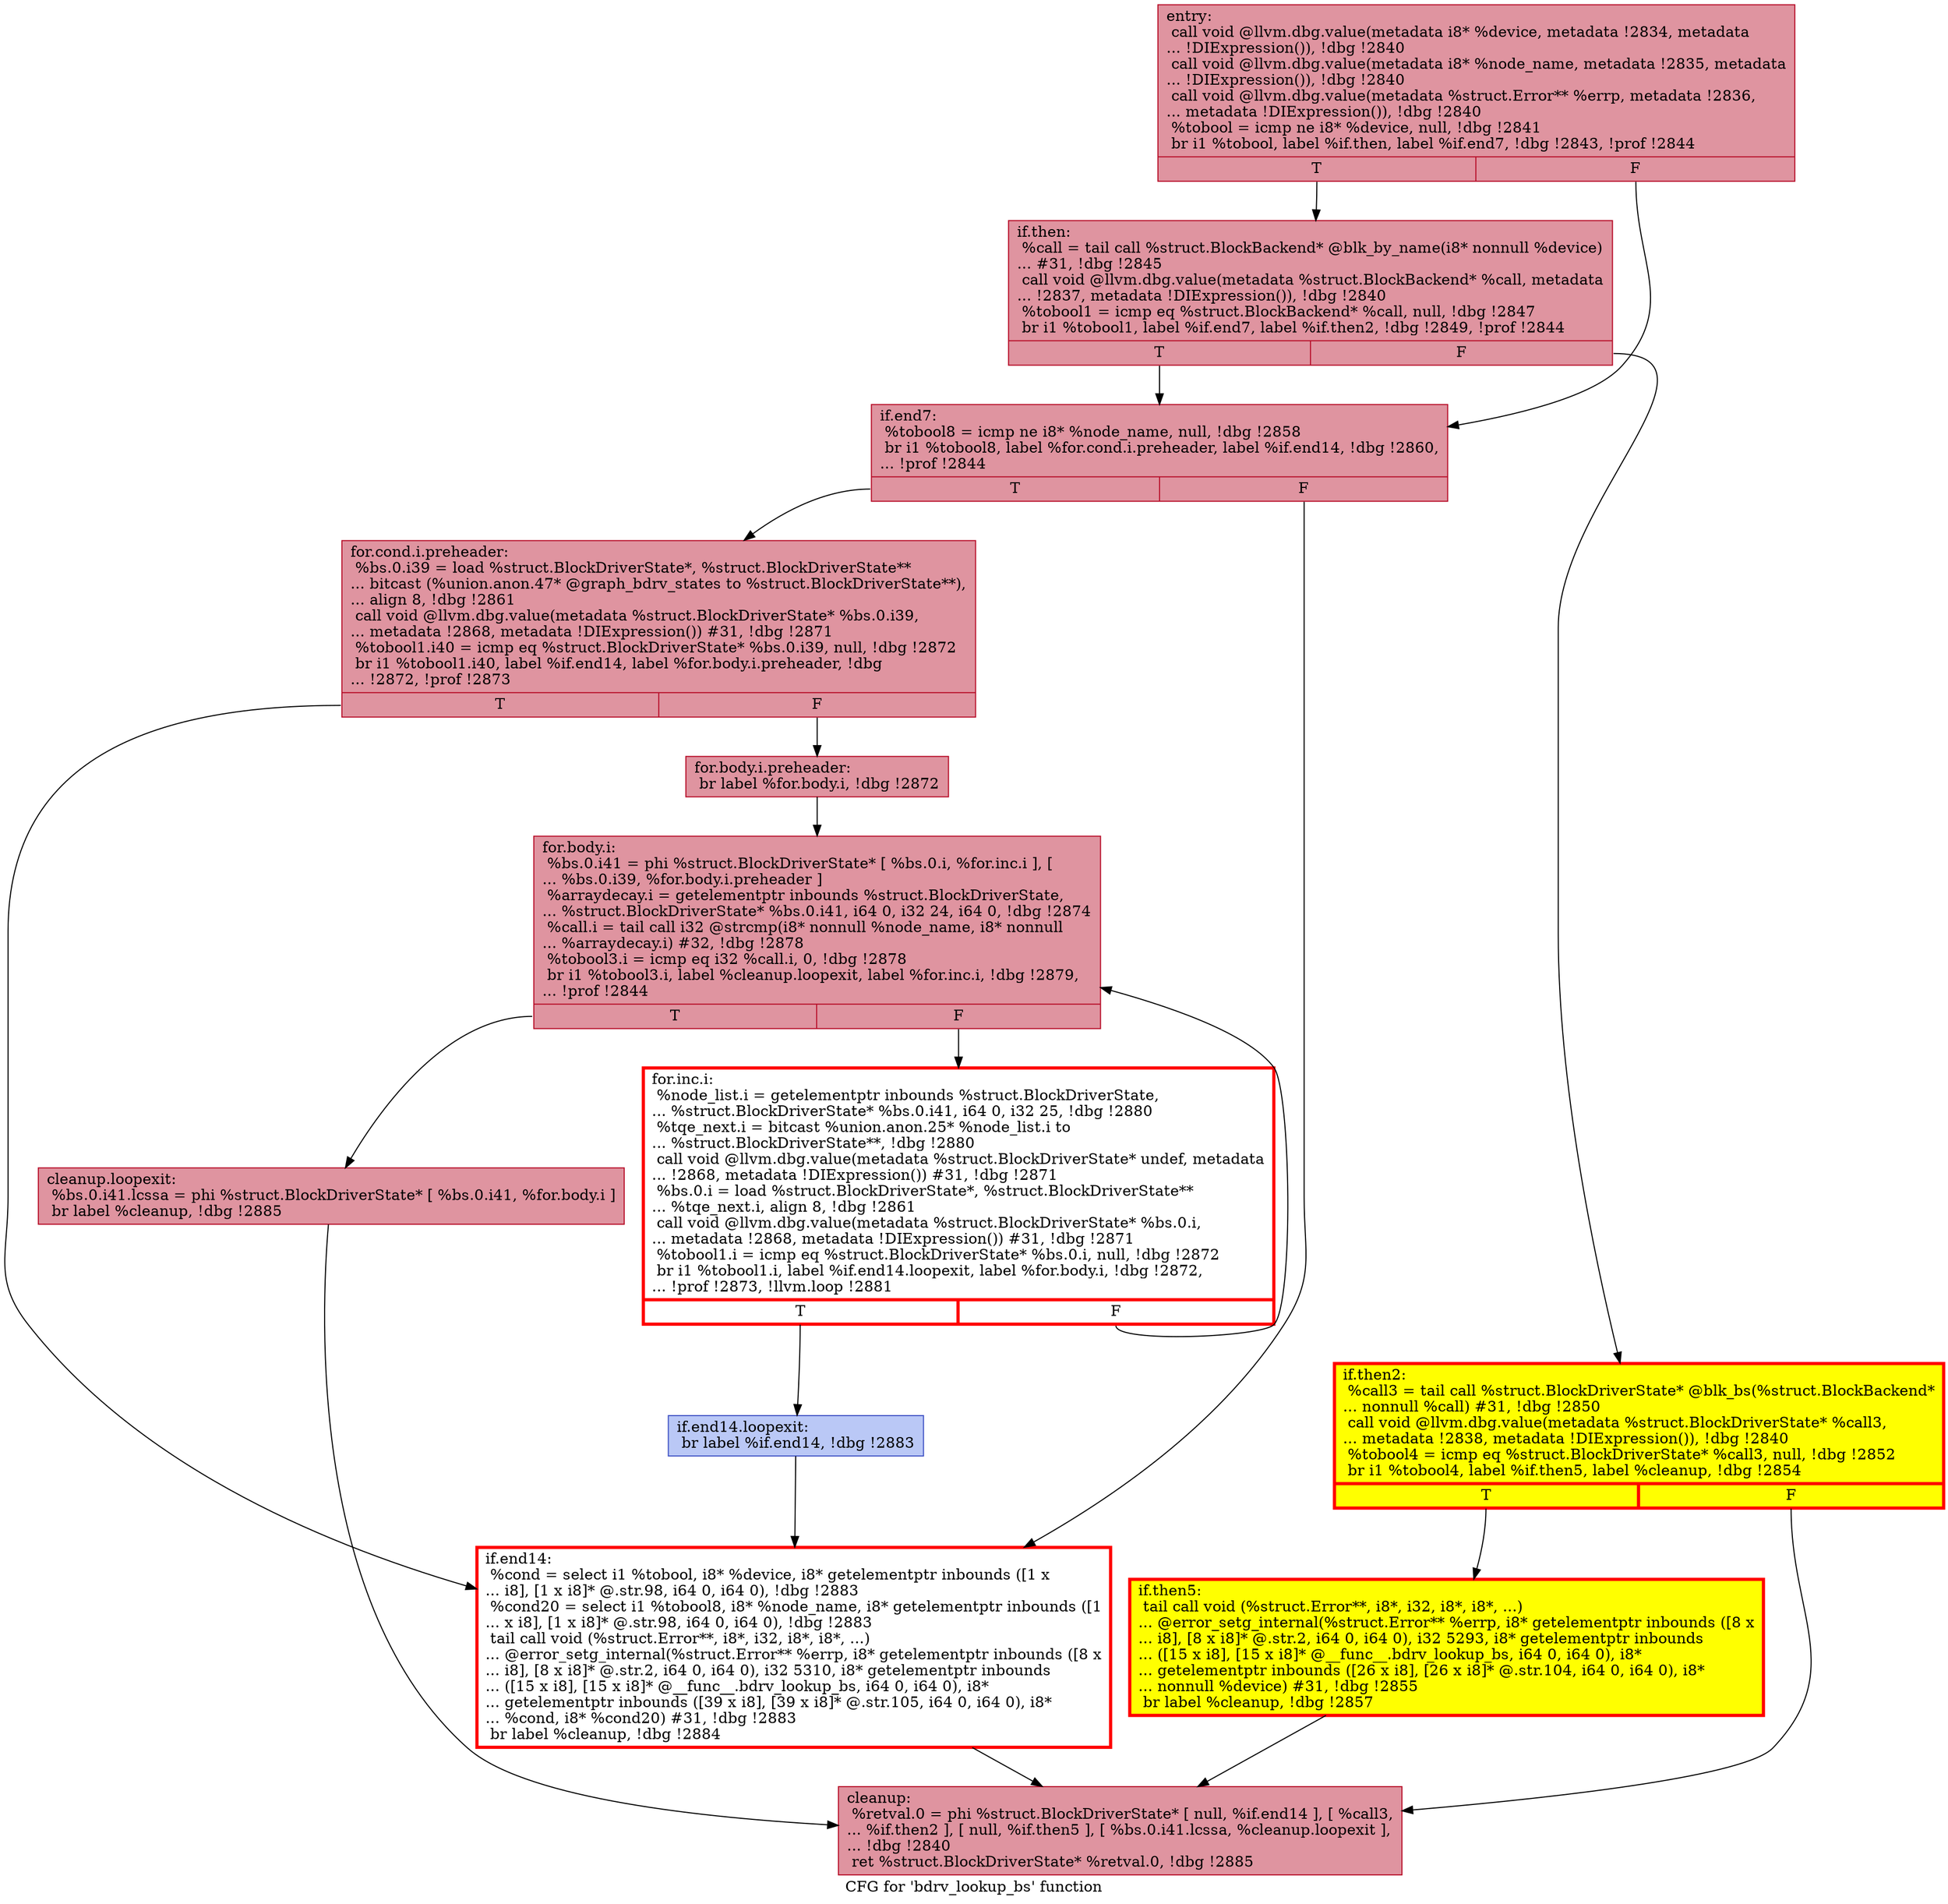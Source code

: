 digraph "CFG for 'bdrv_lookup_bs' function" {
	label="CFG for 'bdrv_lookup_bs' function";

	Node0x55906e5be6d0 [shape=record,color="#b70d28ff", style=filled, fillcolor="#b70d2870",label="{entry:\l  call void @llvm.dbg.value(metadata i8* %device, metadata !2834, metadata\l... !DIExpression()), !dbg !2840\l  call void @llvm.dbg.value(metadata i8* %node_name, metadata !2835, metadata\l... !DIExpression()), !dbg !2840\l  call void @llvm.dbg.value(metadata %struct.Error** %errp, metadata !2836,\l... metadata !DIExpression()), !dbg !2840\l  %tobool = icmp ne i8* %device, null, !dbg !2841\l  br i1 %tobool, label %if.then, label %if.end7, !dbg !2843, !prof !2844\l|{<s0>T|<s1>F}}"];
	Node0x55906e5be6d0:s0 -> Node0x55906e5d34a0;
	Node0x55906e5be6d0:s1 -> Node0x55906e5d34f0;
	Node0x55906e5d34a0 [shape=record,color="#b70d28ff", style=filled, fillcolor="#b70d2870",label="{if.then:                                          \l  %call = tail call %struct.BlockBackend* @blk_by_name(i8* nonnull %device)\l... #31, !dbg !2845\l  call void @llvm.dbg.value(metadata %struct.BlockBackend* %call, metadata\l... !2837, metadata !DIExpression()), !dbg !2840\l  %tobool1 = icmp eq %struct.BlockBackend* %call, null, !dbg !2847\l  br i1 %tobool1, label %if.end7, label %if.then2, !dbg !2849, !prof !2844\l|{<s0>T|<s1>F}}"];
	Node0x55906e5d34a0:s0 -> Node0x55906e5d34f0;
	Node0x55906e5d34a0:s1 -> Node0x55906e5d4510;
	Node0x55906e5d4510 [shape=record,penwidth=3.0, style="filled", color="red", fillcolor="yellow",label="{if.then2:                                         \l  %call3 = tail call %struct.BlockDriverState* @blk_bs(%struct.BlockBackend*\l... nonnull %call) #31, !dbg !2850\l  call void @llvm.dbg.value(metadata %struct.BlockDriverState* %call3,\l... metadata !2838, metadata !DIExpression()), !dbg !2840\l  %tobool4 = icmp eq %struct.BlockDriverState* %call3, null, !dbg !2852\l  br i1 %tobool4, label %if.then5, label %cleanup, !dbg !2854\l|{<s0>T|<s1>F}}"];
	Node0x55906e5d4510:s0 -> Node0x55906e5d4fa0;
	Node0x55906e5d4510:s1 -> Node0x55906e5d5600;
	Node0x55906e5d4fa0 [shape=record,penwidth=3.0, style="filled", color="red", fillcolor="yellow",label="{if.then5:                                         \l  tail call void (%struct.Error**, i8*, i32, i8*, i8*, ...)\l... @error_setg_internal(%struct.Error** %errp, i8* getelementptr inbounds ([8 x\l... i8], [8 x i8]* @.str.2, i64 0, i64 0), i32 5293, i8* getelementptr inbounds\l... ([15 x i8], [15 x i8]* @__func__.bdrv_lookup_bs, i64 0, i64 0), i8*\l... getelementptr inbounds ([26 x i8], [26 x i8]* @.str.104, i64 0, i64 0), i8*\l... nonnull %device) #31, !dbg !2855\l  br label %cleanup, !dbg !2857\l}"];
	Node0x55906e5d4fa0 -> Node0x55906e5d5600;
	Node0x55906e5d34f0 [shape=record,color="#b70d28ff", style=filled, fillcolor="#b70d2870",label="{if.end7:                                          \l  %tobool8 = icmp ne i8* %node_name, null, !dbg !2858\l  br i1 %tobool8, label %for.cond.i.preheader, label %if.end14, !dbg !2860,\l... !prof !2844\l|{<s0>T|<s1>F}}"];
	Node0x55906e5d34f0:s0 -> Node0x55906e7efdd0;
	Node0x55906e5d34f0:s1 -> Node0x55906e5d5ba0;
	Node0x55906e7efdd0 [shape=record,color="#b70d28ff", style=filled, fillcolor="#b70d2870",label="{for.cond.i.preheader:                             \l  %bs.0.i39 = load %struct.BlockDriverState*, %struct.BlockDriverState**\l... bitcast (%union.anon.47* @graph_bdrv_states to %struct.BlockDriverState**),\l... align 8, !dbg !2861\l  call void @llvm.dbg.value(metadata %struct.BlockDriverState* %bs.0.i39,\l... metadata !2868, metadata !DIExpression()) #31, !dbg !2871\l  %tobool1.i40 = icmp eq %struct.BlockDriverState* %bs.0.i39, null, !dbg !2872\l  br i1 %tobool1.i40, label %if.end14, label %for.body.i.preheader, !dbg\l... !2872, !prof !2873\l|{<s0>T|<s1>F}}"];
	Node0x55906e7efdd0:s0 -> Node0x55906e5d5ba0;
	Node0x55906e7efdd0:s1 -> Node0x55906eafc910;
	Node0x55906eafc910 [shape=record,color="#b70d28ff", style=filled, fillcolor="#b70d2870",label="{for.body.i.preheader:                             \l  br label %for.body.i, !dbg !2872\l}"];
	Node0x55906eafc910 -> Node0x55906e935f90;
	Node0x55906e935f90 [shape=record,color="#b70d28ff", style=filled, fillcolor="#b70d2870",label="{for.body.i:                                       \l  %bs.0.i41 = phi %struct.BlockDriverState* [ %bs.0.i, %for.inc.i ], [\l... %bs.0.i39, %for.body.i.preheader ]\l  %arraydecay.i = getelementptr inbounds %struct.BlockDriverState,\l... %struct.BlockDriverState* %bs.0.i41, i64 0, i32 24, i64 0, !dbg !2874\l  %call.i = tail call i32 @strcmp(i8* nonnull %node_name, i8* nonnull\l... %arraydecay.i) #32, !dbg !2878\l  %tobool3.i = icmp eq i32 %call.i, 0, !dbg !2878\l  br i1 %tobool3.i, label %cleanup.loopexit, label %for.inc.i, !dbg !2879,\l... !prof !2844\l|{<s0>T|<s1>F}}"];
	Node0x55906e935f90:s0 -> Node0x55906eb54060;
	Node0x55906e935f90:s1 -> Node0x55906e9327a0;
	Node0x55906e9327a0 [shape=record,penwidth=3.0, color="red",label="{for.inc.i:                                        \l  %node_list.i = getelementptr inbounds %struct.BlockDriverState,\l... %struct.BlockDriverState* %bs.0.i41, i64 0, i32 25, !dbg !2880\l  %tqe_next.i = bitcast %union.anon.25* %node_list.i to\l... %struct.BlockDriverState**, !dbg !2880\l  call void @llvm.dbg.value(metadata %struct.BlockDriverState* undef, metadata\l... !2868, metadata !DIExpression()) #31, !dbg !2871\l  %bs.0.i = load %struct.BlockDriverState*, %struct.BlockDriverState**\l... %tqe_next.i, align 8, !dbg !2861\l  call void @llvm.dbg.value(metadata %struct.BlockDriverState* %bs.0.i,\l... metadata !2868, metadata !DIExpression()) #31, !dbg !2871\l  %tobool1.i = icmp eq %struct.BlockDriverState* %bs.0.i, null, !dbg !2872\l  br i1 %tobool1.i, label %if.end14.loopexit, label %for.body.i, !dbg !2872,\l... !prof !2873, !llvm.loop !2881\l|{<s0>T|<s1>F}}"];
	Node0x55906e9327a0:s0 -> Node0x55906e81cca0;
	Node0x55906e9327a0:s1 -> Node0x55906e935f90;
	Node0x55906e81cca0 [shape=record,color="#3d50c3ff", style=filled, fillcolor="#6282ea70",label="{if.end14.loopexit:                                \l  br label %if.end14, !dbg !2883\l}"];
	Node0x55906e81cca0 -> Node0x55906e5d5ba0;
	Node0x55906e5d5ba0 [shape=record,penwidth=3.0, color="red",label="{if.end14:                                         \l  %cond = select i1 %tobool, i8* %device, i8* getelementptr inbounds ([1 x\l... i8], [1 x i8]* @.str.98, i64 0, i64 0), !dbg !2883\l  %cond20 = select i1 %tobool8, i8* %node_name, i8* getelementptr inbounds ([1\l... x i8], [1 x i8]* @.str.98, i64 0, i64 0), !dbg !2883\l  tail call void (%struct.Error**, i8*, i32, i8*, i8*, ...)\l... @error_setg_internal(%struct.Error** %errp, i8* getelementptr inbounds ([8 x\l... i8], [8 x i8]* @.str.2, i64 0, i64 0), i32 5310, i8* getelementptr inbounds\l... ([15 x i8], [15 x i8]* @__func__.bdrv_lookup_bs, i64 0, i64 0), i8*\l... getelementptr inbounds ([39 x i8], [39 x i8]* @.str.105, i64 0, i64 0), i8*\l... %cond, i8* %cond20) #31, !dbg !2883\l  br label %cleanup, !dbg !2884\l}"];
	Node0x55906e5d5ba0 -> Node0x55906e5d5600;
	Node0x55906eb54060 [shape=record,color="#b70d28ff", style=filled, fillcolor="#b70d2870",label="{cleanup.loopexit:                                 \l  %bs.0.i41.lcssa = phi %struct.BlockDriverState* [ %bs.0.i41, %for.body.i ]\l  br label %cleanup, !dbg !2885\l}"];
	Node0x55906eb54060 -> Node0x55906e5d5600;
	Node0x55906e5d5600 [shape=record,color="#b70d28ff", style=filled, fillcolor="#b70d2870",label="{cleanup:                                          \l  %retval.0 = phi %struct.BlockDriverState* [ null, %if.end14 ], [ %call3,\l... %if.then2 ], [ null, %if.then5 ], [ %bs.0.i41.lcssa, %cleanup.loopexit ],\l... !dbg !2840\l  ret %struct.BlockDriverState* %retval.0, !dbg !2885\l}"];
}
